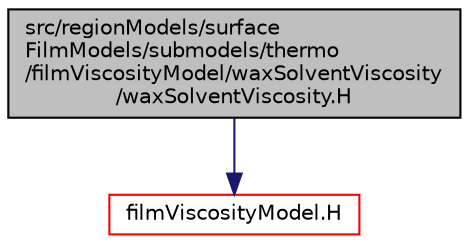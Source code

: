 digraph "src/regionModels/surfaceFilmModels/submodels/thermo/filmViscosityModel/waxSolventViscosity/waxSolventViscosity.H"
{
  bgcolor="transparent";
  edge [fontname="Helvetica",fontsize="10",labelfontname="Helvetica",labelfontsize="10"];
  node [fontname="Helvetica",fontsize="10",shape=record];
  Node1 [label="src/regionModels/surface\lFilmModels/submodels/thermo\l/filmViscosityModel/waxSolventViscosity\l/waxSolventViscosity.H",height=0.2,width=0.4,color="black", fillcolor="grey75", style="filled" fontcolor="black"];
  Node1 -> Node2 [color="midnightblue",fontsize="10",style="solid",fontname="Helvetica"];
  Node2 [label="filmViscosityModel.H",height=0.2,width=0.4,color="red",URL="$filmViscosityModel_8H.html"];
}
